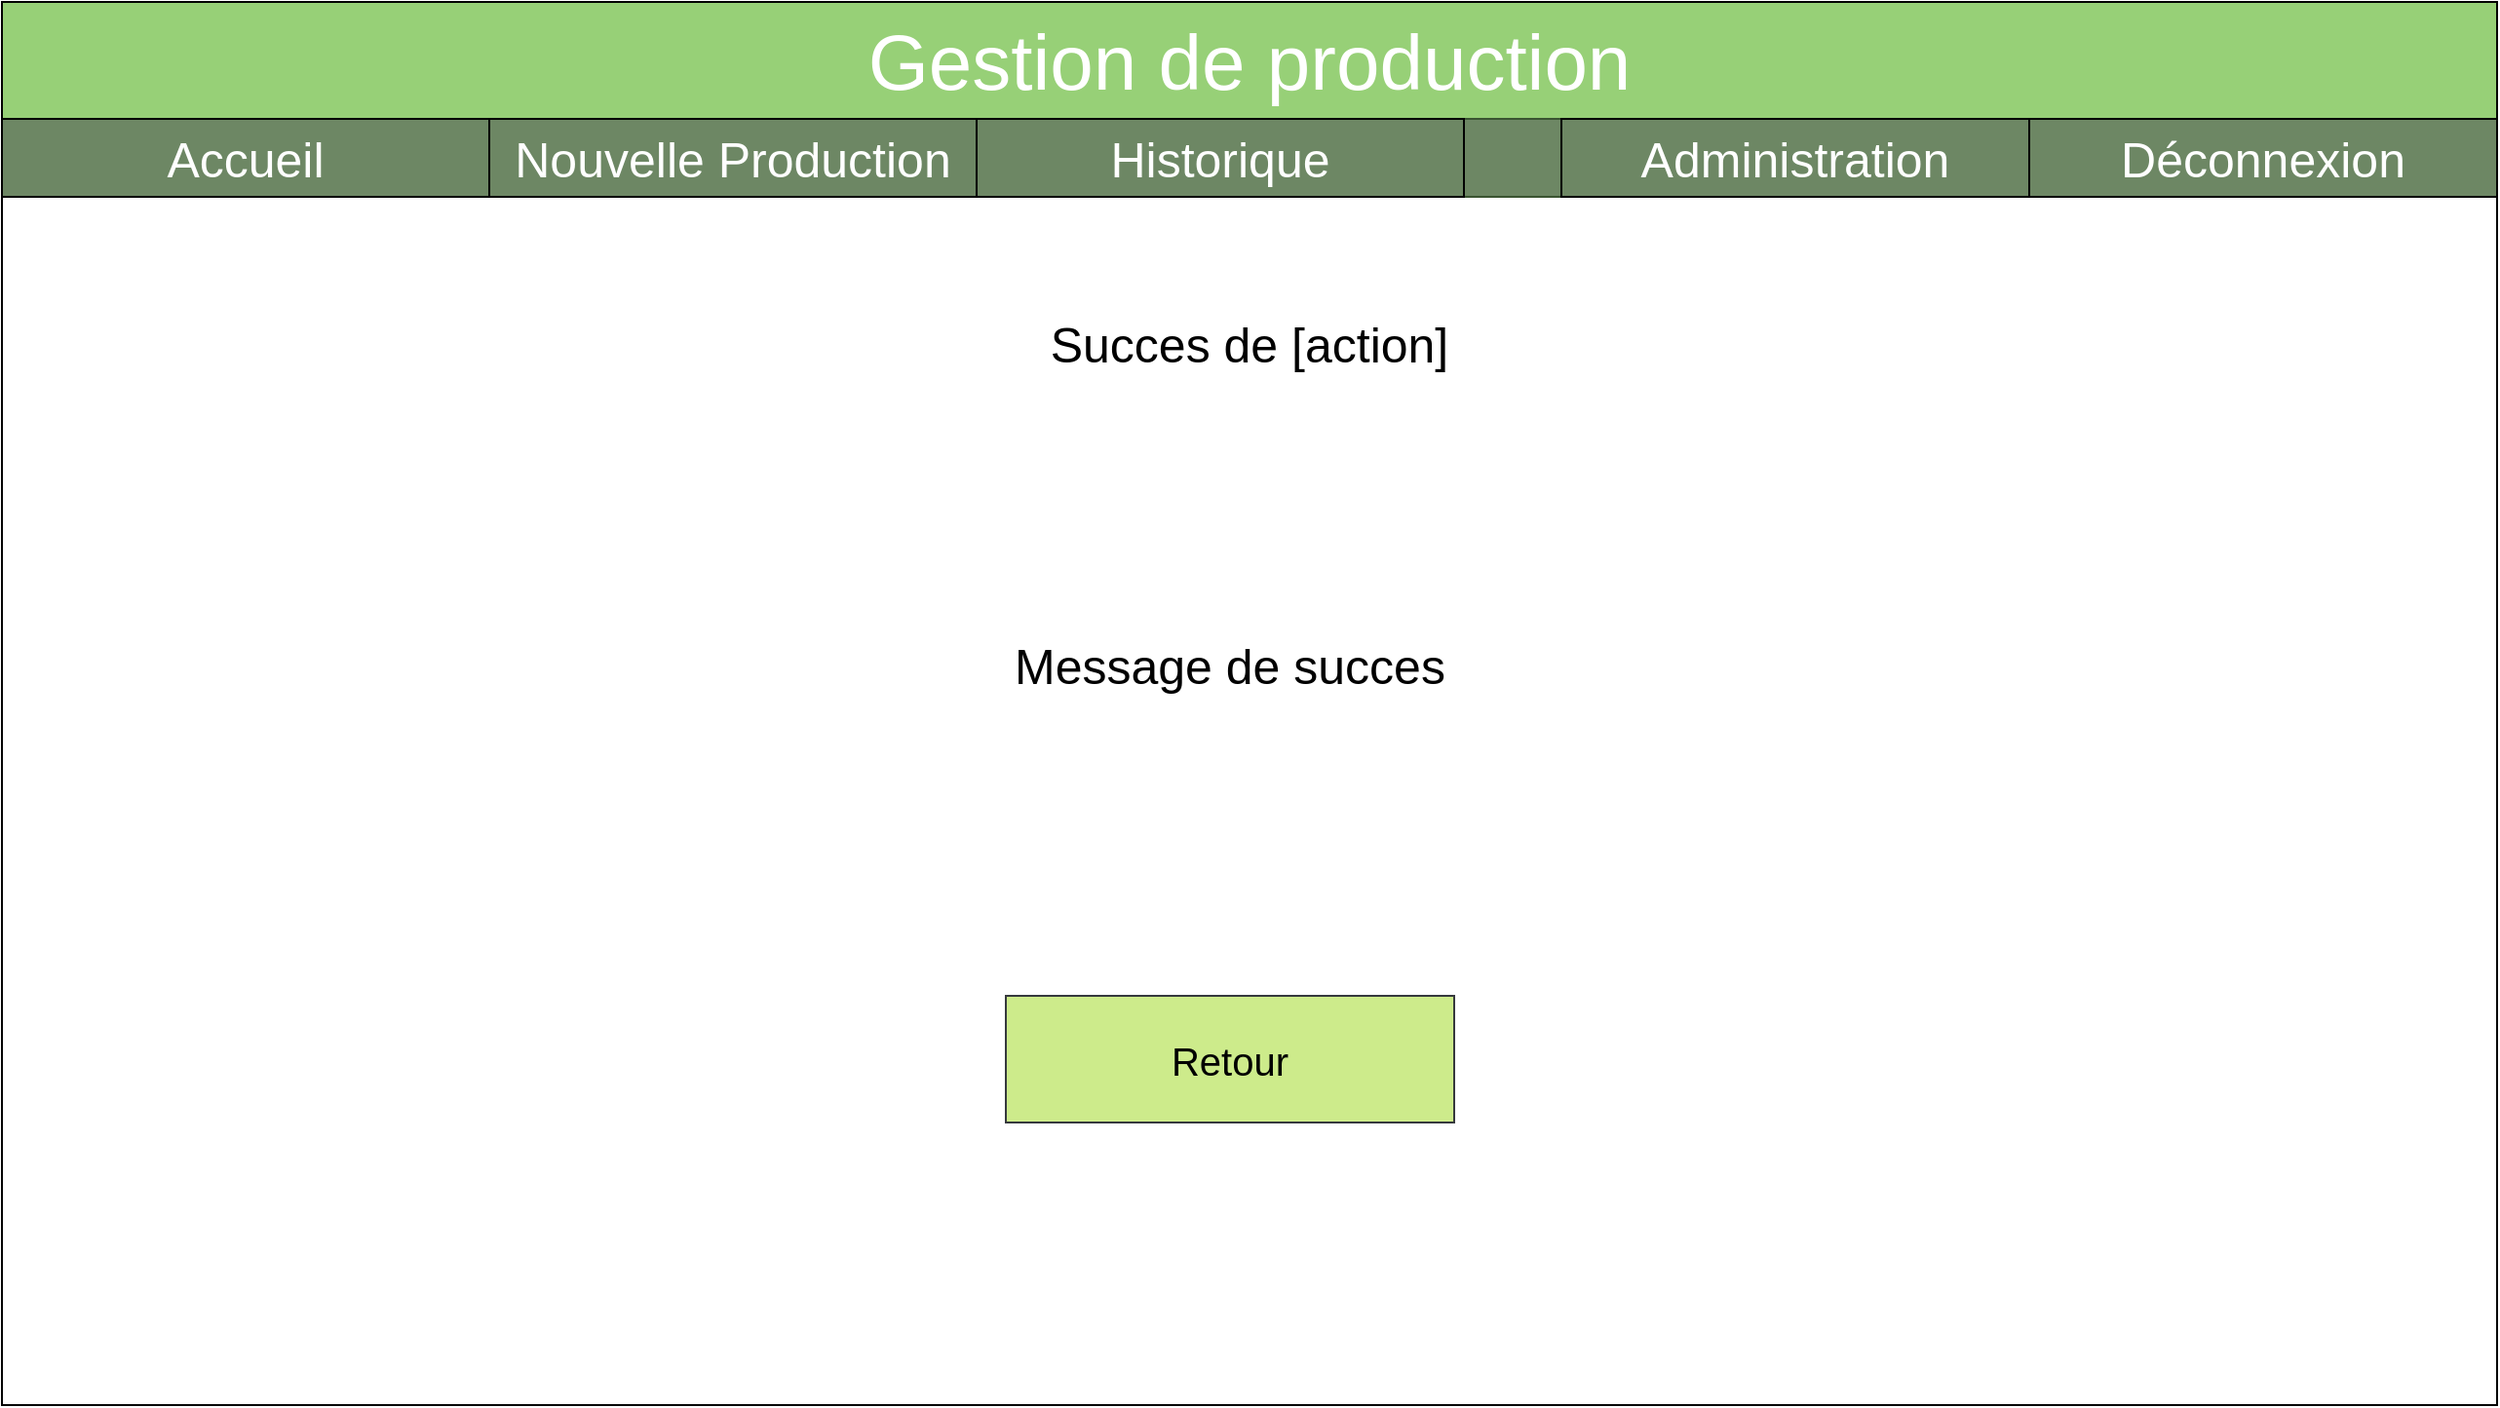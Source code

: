 <mxfile version="12.7.9" type="device"><diagram id="z0axqXXNbdB5ry2FUeeX" name="Page-1"><mxGraphModel dx="1422" dy="745" grid="1" gridSize="10" guides="1" tooltips="1" connect="1" arrows="1" fold="1" page="1" pageScale="1" pageWidth="827" pageHeight="1169" math="0" shadow="0"><root><mxCell id="0"/><mxCell id="1" parent="0"/><mxCell id="175urzMJL6xfBwHv68r0-1" value="" style="rounded=0;whiteSpace=wrap;html=1;" vertex="1" parent="1"><mxGeometry x="190" y="310" width="1280" height="720" as="geometry"/></mxCell><mxCell id="175urzMJL6xfBwHv68r0-2" value="" style="group;fillColor=#D5E8D4;" vertex="1" connectable="0" parent="1"><mxGeometry x="190" y="310" width="1280" height="100" as="geometry"/></mxCell><mxCell id="175urzMJL6xfBwHv68r0-3" value="" style="rounded=0;whiteSpace=wrap;html=1;shadow=0;glass=0;comic=0;fontSize=40;align=center;fillColor=#97D077;strokeColor=#000000;" vertex="1" parent="175urzMJL6xfBwHv68r0-2"><mxGeometry width="1280" height="60" as="geometry"/></mxCell><mxCell id="175urzMJL6xfBwHv68r0-4" value="Gestion de production" style="text;html=1;align=center;verticalAlign=middle;whiteSpace=wrap;rounded=0;shadow=0;glass=0;comic=0;fontSize=40;labelBackgroundColor=none;labelBorderColor=none;fontStyle=0;fontColor=#FFFFFF;" vertex="1" parent="175urzMJL6xfBwHv68r0-2"><mxGeometry x="400" y="10" width="480" height="40" as="geometry"/></mxCell><mxCell id="175urzMJL6xfBwHv68r0-5" value="" style="rounded=0;whiteSpace=wrap;html=1;shadow=0;glass=0;comic=0;fontSize=40;align=center;fillColor=#6d8764;strokeColor=#3A5431;fontColor=#ffffff;" vertex="1" parent="175urzMJL6xfBwHv68r0-2"><mxGeometry y="60" width="1280" height="40" as="geometry"/></mxCell><mxCell id="175urzMJL6xfBwHv68r0-6" value="Nouvelle Production" style="text;html=1;strokeColor=#000000;fillColor=none;align=center;verticalAlign=middle;whiteSpace=wrap;rounded=0;fontSize=25;fontColor=#FFFFFF;" vertex="1" parent="175urzMJL6xfBwHv68r0-2"><mxGeometry x="250" y="60" width="250" height="40" as="geometry"/></mxCell><mxCell id="175urzMJL6xfBwHv68r0-7" value="Historique&lt;span style=&quot;color: rgba(0 , 0 , 0 , 0) ; font-family: monospace ; font-size: 0px ; white-space: nowrap&quot;&gt;%3CmxGraphModel%3E%3Croot%3E%3CmxCell%20id%3D%220%22%2F%3E%3CmxCell%20id%3D%221%22%20parent%3D%220%22%2F%3E%3CmxCell%20id%3D%222%22%20value%3D%22Nouvelle%20Production%22%20style%3D%22text%3Bhtml%3D1%3BstrokeColor%3Dnone%3BfillColor%3Dnone%3Balign%3Dcenter%3BverticalAlign%3Dmiddle%3BwhiteSpace%3Dwrap%3Brounded%3D0%3BfontSize%3D25%3BfontColor%3D%23FFFFFF%3B%22%20vertex%3D%221%22%20parent%3D%221%22%3E%3CmxGeometry%20x%3D%22200%22%20y%3D%22370%22%20width%3D%22260%22%20height%3D%2240%22%20as%3D%22geometry%22%2F%3E%3C%2FmxCell%3E%3C%2Froot%3E%3C%2FmxGraphModel%3E&lt;/span&gt;" style="text;html=1;strokeColor=#000000;fillColor=none;align=center;verticalAlign=middle;whiteSpace=wrap;rounded=0;fontSize=25;fontColor=#FFFFFF;" vertex="1" parent="175urzMJL6xfBwHv68r0-2"><mxGeometry x="500" y="60" width="250" height="40" as="geometry"/></mxCell><mxCell id="175urzMJL6xfBwHv68r0-8" value="Administration" style="text;html=1;strokeColor=#000000;fillColor=none;align=center;verticalAlign=middle;whiteSpace=wrap;rounded=0;fontSize=25;fontColor=#FFFFFF;" vertex="1" parent="175urzMJL6xfBwHv68r0-2"><mxGeometry x="800" y="60" width="240" height="40" as="geometry"/></mxCell><mxCell id="175urzMJL6xfBwHv68r0-9" value="Déconnexion" style="text;html=1;strokeColor=#000000;fillColor=none;align=center;verticalAlign=middle;whiteSpace=wrap;rounded=0;fontSize=25;fontColor=#FFFFFF;" vertex="1" parent="175urzMJL6xfBwHv68r0-2"><mxGeometry x="1040" y="60" width="240" height="40" as="geometry"/></mxCell><mxCell id="175urzMJL6xfBwHv68r0-10" value="Accueil" style="text;html=1;strokeColor=#000000;fillColor=none;align=center;verticalAlign=middle;whiteSpace=wrap;rounded=0;fontSize=25;fontColor=#FFFFFF;" vertex="1" parent="175urzMJL6xfBwHv68r0-2"><mxGeometry y="60" width="250" height="40" as="geometry"/></mxCell><mxCell id="175urzMJL6xfBwHv68r0-11" value="&lt;font style=&quot;font-size: 25px&quot;&gt;Succes de [action]&lt;/font&gt;" style="text;html=1;strokeColor=none;fillColor=none;align=center;verticalAlign=middle;whiteSpace=wrap;rounded=0;fontSize=25;" vertex="1" parent="1"><mxGeometry x="590" y="460" width="480" height="50" as="geometry"/></mxCell><mxCell id="175urzMJL6xfBwHv68r0-13" value="Retour" style="rounded=0;whiteSpace=wrap;html=1;shadow=0;glass=0;comic=0;fontSize=20;align=center;fillColor=#cdeb8b;strokeColor=#36393d;" vertex="1" parent="1"><mxGeometry x="705" y="820" width="230" height="65" as="geometry"/></mxCell><mxCell id="175urzMJL6xfBwHv68r0-27" value="&lt;font style=&quot;font-size: 25px&quot;&gt;Message de succes&lt;/font&gt;" style="text;html=1;strokeColor=none;fillColor=none;align=center;verticalAlign=middle;whiteSpace=wrap;rounded=0;fontSize=40;" vertex="1" parent="1"><mxGeometry x="540" y="620" width="560" height="50" as="geometry"/></mxCell></root></mxGraphModel></diagram></mxfile>